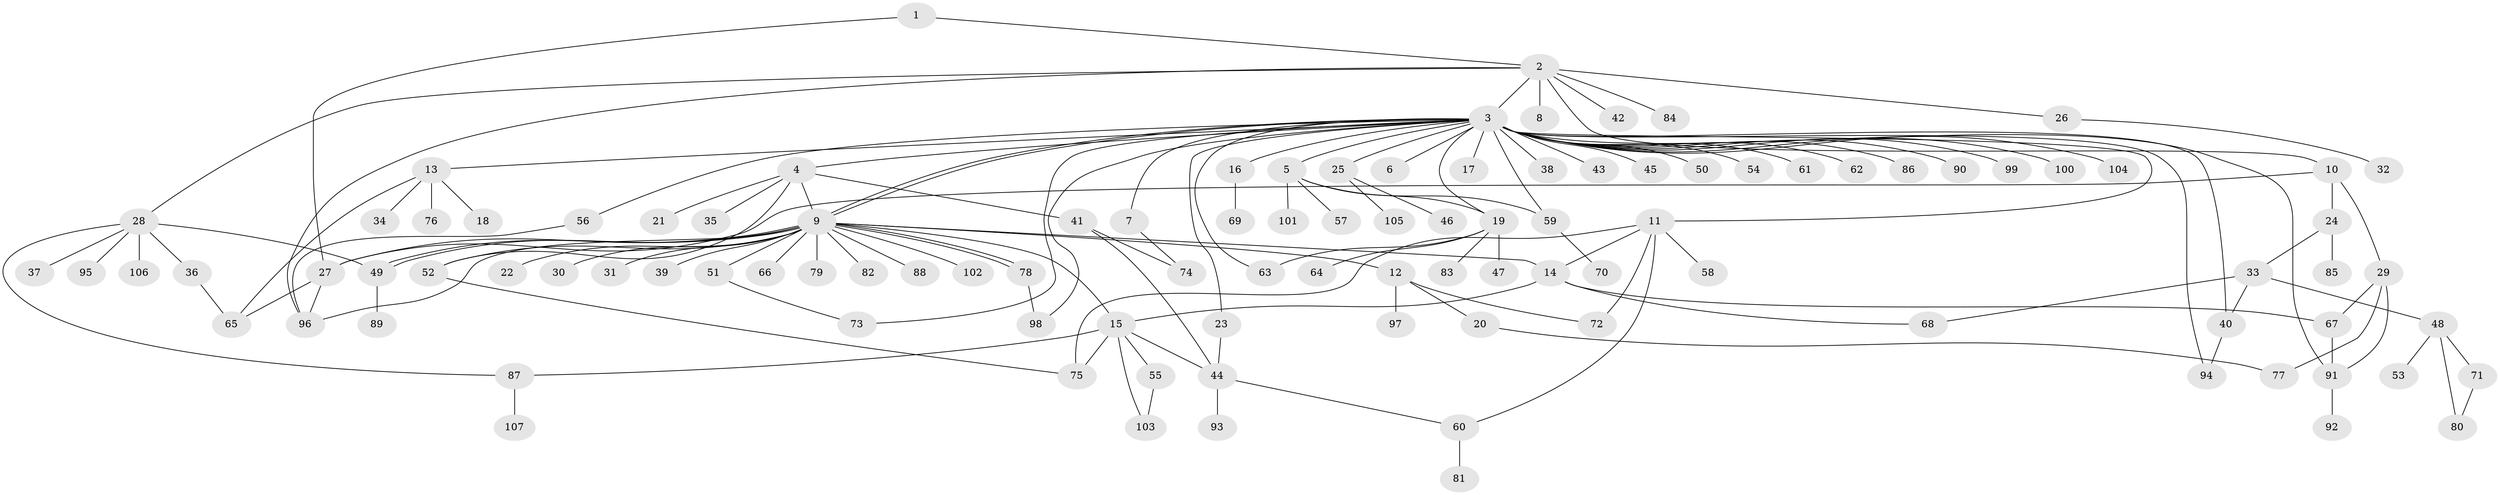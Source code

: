// coarse degree distribution, {6: 0.023809523809523808, 31: 0.023809523809523808, 3: 0.047619047619047616, 1: 0.5952380952380952, 7: 0.047619047619047616, 2: 0.16666666666666666, 4: 0.09523809523809523}
// Generated by graph-tools (version 1.1) at 2025/18/03/04/25 18:18:06]
// undirected, 107 vertices, 143 edges
graph export_dot {
graph [start="1"]
  node [color=gray90,style=filled];
  1;
  2;
  3;
  4;
  5;
  6;
  7;
  8;
  9;
  10;
  11;
  12;
  13;
  14;
  15;
  16;
  17;
  18;
  19;
  20;
  21;
  22;
  23;
  24;
  25;
  26;
  27;
  28;
  29;
  30;
  31;
  32;
  33;
  34;
  35;
  36;
  37;
  38;
  39;
  40;
  41;
  42;
  43;
  44;
  45;
  46;
  47;
  48;
  49;
  50;
  51;
  52;
  53;
  54;
  55;
  56;
  57;
  58;
  59;
  60;
  61;
  62;
  63;
  64;
  65;
  66;
  67;
  68;
  69;
  70;
  71;
  72;
  73;
  74;
  75;
  76;
  77;
  78;
  79;
  80;
  81;
  82;
  83;
  84;
  85;
  86;
  87;
  88;
  89;
  90;
  91;
  92;
  93;
  94;
  95;
  96;
  97;
  98;
  99;
  100;
  101;
  102;
  103;
  104;
  105;
  106;
  107;
  1 -- 2;
  1 -- 27;
  2 -- 3;
  2 -- 8;
  2 -- 10;
  2 -- 26;
  2 -- 28;
  2 -- 42;
  2 -- 84;
  2 -- 96;
  3 -- 4;
  3 -- 5;
  3 -- 6;
  3 -- 7;
  3 -- 9;
  3 -- 9;
  3 -- 11;
  3 -- 13;
  3 -- 16;
  3 -- 17;
  3 -- 19;
  3 -- 23;
  3 -- 25;
  3 -- 38;
  3 -- 40;
  3 -- 43;
  3 -- 45;
  3 -- 50;
  3 -- 54;
  3 -- 56;
  3 -- 59;
  3 -- 61;
  3 -- 62;
  3 -- 63;
  3 -- 73;
  3 -- 86;
  3 -- 90;
  3 -- 91;
  3 -- 94;
  3 -- 98;
  3 -- 99;
  3 -- 100;
  3 -- 104;
  4 -- 9;
  4 -- 21;
  4 -- 35;
  4 -- 41;
  4 -- 52;
  5 -- 19;
  5 -- 57;
  5 -- 59;
  5 -- 101;
  7 -- 74;
  9 -- 12;
  9 -- 14;
  9 -- 15;
  9 -- 22;
  9 -- 27;
  9 -- 30;
  9 -- 31;
  9 -- 39;
  9 -- 49;
  9 -- 49;
  9 -- 51;
  9 -- 52;
  9 -- 66;
  9 -- 78;
  9 -- 78;
  9 -- 79;
  9 -- 82;
  9 -- 88;
  9 -- 96;
  9 -- 102;
  10 -- 24;
  10 -- 27;
  10 -- 29;
  11 -- 14;
  11 -- 58;
  11 -- 60;
  11 -- 72;
  11 -- 75;
  12 -- 20;
  12 -- 72;
  12 -- 97;
  13 -- 18;
  13 -- 34;
  13 -- 65;
  13 -- 76;
  14 -- 15;
  14 -- 67;
  14 -- 68;
  15 -- 44;
  15 -- 55;
  15 -- 75;
  15 -- 87;
  15 -- 103;
  16 -- 69;
  19 -- 47;
  19 -- 63;
  19 -- 64;
  19 -- 83;
  20 -- 77;
  23 -- 44;
  24 -- 33;
  24 -- 85;
  25 -- 46;
  25 -- 105;
  26 -- 32;
  27 -- 65;
  27 -- 96;
  28 -- 36;
  28 -- 37;
  28 -- 49;
  28 -- 87;
  28 -- 95;
  28 -- 106;
  29 -- 67;
  29 -- 77;
  29 -- 91;
  33 -- 40;
  33 -- 48;
  33 -- 68;
  36 -- 65;
  40 -- 94;
  41 -- 44;
  41 -- 74;
  44 -- 60;
  44 -- 93;
  48 -- 53;
  48 -- 71;
  48 -- 80;
  49 -- 89;
  51 -- 73;
  52 -- 75;
  55 -- 103;
  56 -- 96;
  59 -- 70;
  60 -- 81;
  67 -- 91;
  71 -- 80;
  78 -- 98;
  87 -- 107;
  91 -- 92;
}

